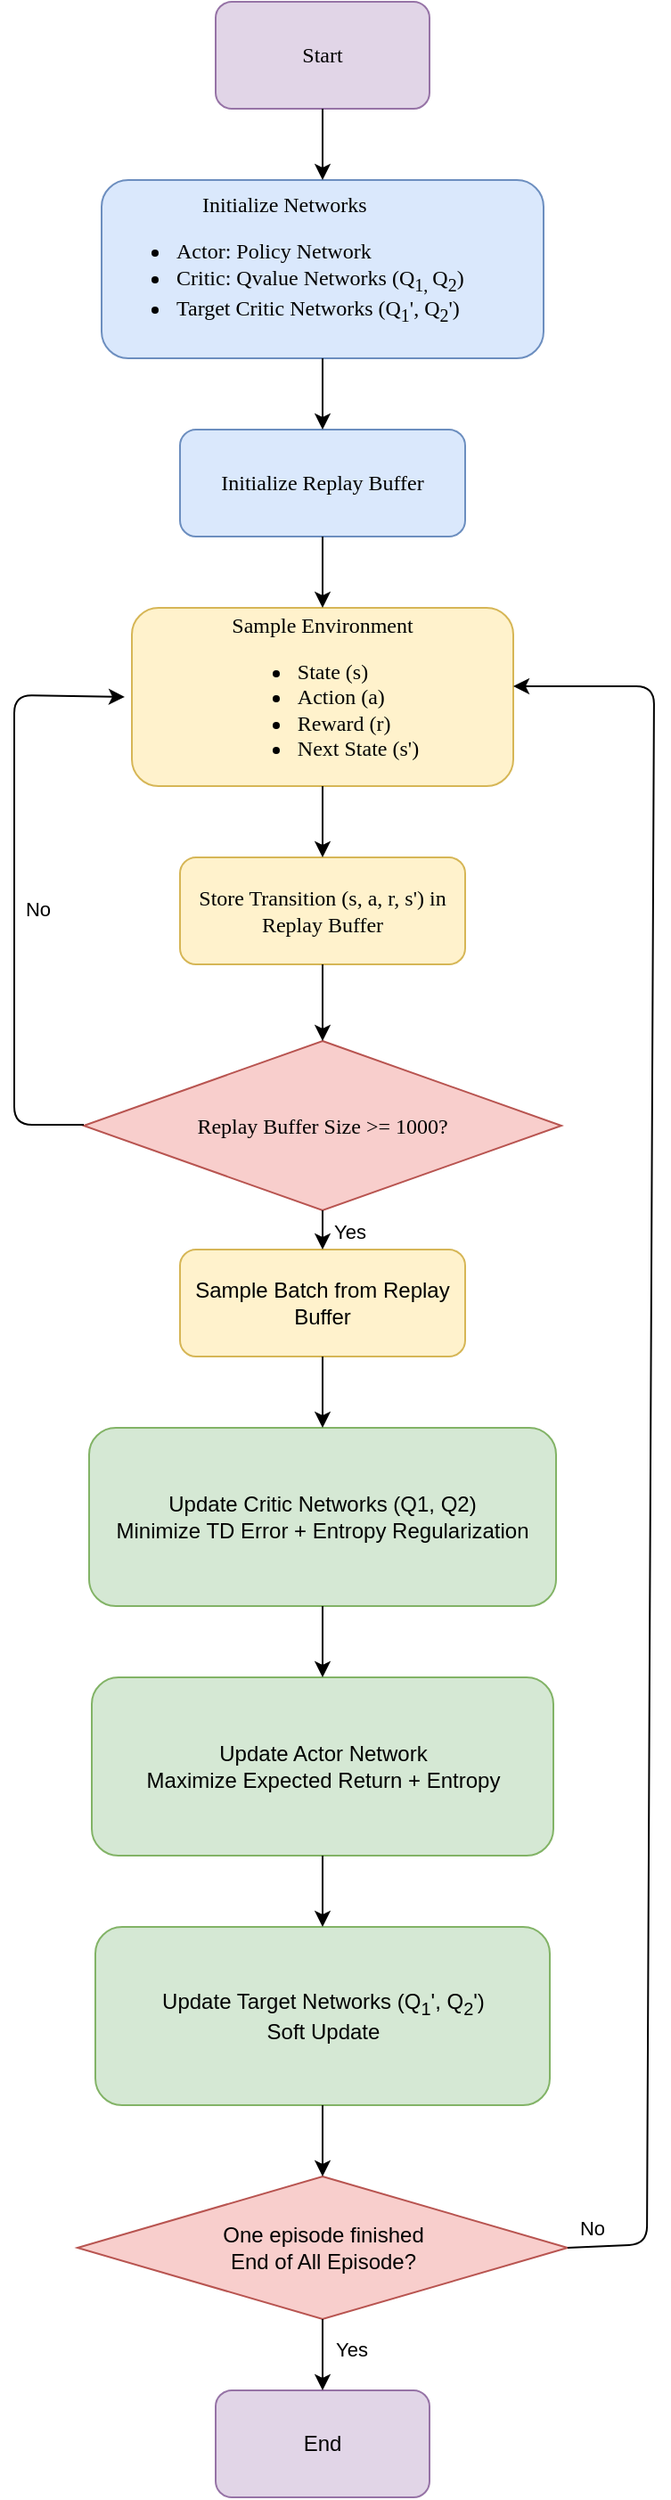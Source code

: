 <mxfile version="26.1.0">
  <diagram name="SAC Algorithm Flow" id="hXogvZRMCdvp2inXhf2s">
    <mxGraphModel dx="1397" dy="718" grid="0" gridSize="10" guides="1" tooltips="1" connect="1" arrows="1" fold="1" page="0" pageScale="1" pageWidth="850" pageHeight="1100" math="0" shadow="0">
      <root>
        <mxCell id="0" />
        <mxCell id="1" parent="0" />
        <mxCell id="s1W09lgM36HoI-1Xh8d9-39" value="Start" style="rounded=1;whiteSpace=wrap;html=1;fillColor=#e1d5e7;strokeColor=#9673a6;fontFamily=Poppins;fontSource=https%3A%2F%2Ffonts.googleapis.com%2Fcss%3Ffamily%3DPoppins;" parent="1" vertex="1">
          <mxGeometry x="160" y="40" width="120" height="60" as="geometry" />
        </mxCell>
        <mxCell id="s1W09lgM36HoI-1Xh8d9-40" value="&lt;div style=&quot;text-align: center;&quot;&gt;&lt;span style=&quot;background-color: transparent; color: light-dark(rgb(0, 0, 0), rgb(255, 255, 255));&quot;&gt;Initialize Networks&lt;/span&gt;&lt;/div&gt;&lt;div&gt;&lt;ul&gt;&lt;li&gt;&lt;span style=&quot;background-color: transparent; color: light-dark(rgb(0, 0, 0), rgb(255, 255, 255));&quot;&gt;Actor: Policy Network&lt;/span&gt;&lt;/li&gt;&lt;li style=&quot;&quot;&gt;&lt;span style=&quot;background-color: transparent; color: light-dark(rgb(0, 0, 0), rgb(255, 255, 255));&quot;&gt;Critic: Qvalue Networks (Q&lt;sub&gt;1,&amp;nbsp;&lt;/sub&gt;Q&lt;sub&gt;2&lt;/sub&gt;)&lt;/span&gt;&lt;/li&gt;&lt;li&gt;Target Critic Networks (Q&lt;sub&gt;1&lt;/sub&gt;&#39;, Q&lt;sub&gt;2&lt;/sub&gt;&#39;)&lt;/li&gt;&lt;/ul&gt;&lt;/div&gt;" style="rounded=1;whiteSpace=wrap;html=1;fillColor=#dae8fc;strokeColor=#6c8ebf;fontFamily=Poppins;fontSource=https%3A%2F%2Ffonts.googleapis.com%2Fcss%3Ffamily%3DPoppins;align=left;" parent="1" vertex="1">
          <mxGeometry x="96" y="140" width="248" height="100" as="geometry" />
        </mxCell>
        <mxCell id="s1W09lgM36HoI-1Xh8d9-41" value="Initialize Replay Buffer" style="rounded=1;whiteSpace=wrap;html=1;fillColor=#dae8fc;strokeColor=#6c8ebf;fontFamily=Poppins;fontSource=https%3A%2F%2Ffonts.googleapis.com%2Fcss%3Ffamily%3DPoppins;" parent="1" vertex="1">
          <mxGeometry x="140" y="280" width="160" height="60" as="geometry" />
        </mxCell>
        <mxCell id="s1W09lgM36HoI-1Xh8d9-42" value="Sample Environment&lt;br&gt;&lt;ul&gt;&lt;li style=&quot;text-align: left;&quot;&gt;State (s)&lt;/li&gt;&lt;li style=&quot;text-align: left;&quot;&gt;Action (a)&lt;/li&gt;&lt;li style=&quot;text-align: left;&quot;&gt;Reward (r)&lt;/li&gt;&lt;li style=&quot;text-align: left;&quot;&gt;Next State (s&#39;)&lt;/li&gt;&lt;/ul&gt;" style="rounded=1;whiteSpace=wrap;html=1;fillColor=#fff2cc;strokeColor=#d6b656;fontFamily=Poppins;fontSource=https%3A%2F%2Ffonts.googleapis.com%2Fcss%3Ffamily%3DPoppins;" parent="1" vertex="1">
          <mxGeometry x="113" y="380" width="214" height="100" as="geometry" />
        </mxCell>
        <mxCell id="s1W09lgM36HoI-1Xh8d9-43" value="Store Transition (s, a, r, s&#39;) in Replay Buffer" style="rounded=1;whiteSpace=wrap;html=1;fillColor=#fff2cc;strokeColor=#d6b656;fontFamily=Poppins;fontSource=https%3A%2F%2Ffonts.googleapis.com%2Fcss%3Ffamily%3DPoppins;" parent="1" vertex="1">
          <mxGeometry x="140" y="520" width="160" height="60" as="geometry" />
        </mxCell>
        <mxCell id="s1W09lgM36HoI-1Xh8d9-44" value="Replay Buffer Size &amp;gt;= 1000?" style="rhombus;whiteSpace=wrap;html=1;fillColor=#f8cecc;strokeColor=#b85450;fontFamily=Poppins;fontSource=https%3A%2F%2Ffonts.googleapis.com%2Fcss%3Ffamily%3DPoppins;" parent="1" vertex="1">
          <mxGeometry x="86" y="623" width="268" height="95" as="geometry" />
        </mxCell>
        <mxCell id="s1W09lgM36HoI-1Xh8d9-45" value="Yes" style="edgeLabel;html=1;align=center;verticalAlign=middle;resizable=0;points=[];" parent="s1W09lgM36HoI-1Xh8d9-44" vertex="1" connectable="0">
          <mxGeometry x="-0.5" y="1" relative="1" as="geometry">
            <mxPoint x="283" y="12" as="offset" />
          </mxGeometry>
        </mxCell>
        <mxCell id="s1W09lgM36HoI-1Xh8d9-46" value="No" style="edgeLabel;html=1;align=center;verticalAlign=middle;resizable=0;points=[];" parent="s1W09lgM36HoI-1Xh8d9-44" vertex="1" connectable="0">
          <mxGeometry x="0.5" y="-1" relative="1" as="geometry">
            <mxPoint x="-160" y="21" as="offset" />
          </mxGeometry>
        </mxCell>
        <mxCell id="s1W09lgM36HoI-1Xh8d9-47" value="Sample Batch from Replay Buffer" style="rounded=1;whiteSpace=wrap;html=1;fillColor=#fff2cc;strokeColor=#d6b656;" parent="1" vertex="1">
          <mxGeometry x="140" y="740" width="160" height="60" as="geometry" />
        </mxCell>
        <mxCell id="s1W09lgM36HoI-1Xh8d9-48" value="Update Critic Networks (Q1, Q2)&lt;br&gt;Minimize TD Error + Entropy Regularization" style="rounded=1;whiteSpace=wrap;html=1;fillColor=#d5e8d4;strokeColor=#82b366;" parent="1" vertex="1">
          <mxGeometry x="89" y="840" width="262" height="100" as="geometry" />
        </mxCell>
        <mxCell id="s1W09lgM36HoI-1Xh8d9-49" value="Update Actor Network&lt;br&gt;Maximize Expected Return + Entropy" style="rounded=1;whiteSpace=wrap;html=1;fillColor=#d5e8d4;strokeColor=#82b366;" parent="1" vertex="1">
          <mxGeometry x="90.5" y="980" width="259" height="100" as="geometry" />
        </mxCell>
        <mxCell id="s1W09lgM36HoI-1Xh8d9-50" value="Update Target Networks (Q&lt;sub&gt;1&lt;/sub&gt;&#39;, Q&lt;sub&gt;2&lt;/sub&gt;&#39;)&lt;br&gt;Soft Update" style="rounded=1;whiteSpace=wrap;html=1;fillColor=#d5e8d4;strokeColor=#82b366;" parent="1" vertex="1">
          <mxGeometry x="92.5" y="1120" width="255" height="100" as="geometry" />
        </mxCell>
        <mxCell id="s1W09lgM36HoI-1Xh8d9-51" value="&lt;div&gt;One episode finished&lt;/div&gt;End of All Episode?" style="rhombus;whiteSpace=wrap;html=1;fillColor=#f8cecc;strokeColor=#b85450;" parent="1" vertex="1">
          <mxGeometry x="82.5" y="1260" width="275" height="80" as="geometry" />
        </mxCell>
        <mxCell id="s1W09lgM36HoI-1Xh8d9-52" value="Yes" style="edgeLabel;html=1;align=center;verticalAlign=middle;resizable=0;points=[];" parent="s1W09lgM36HoI-1Xh8d9-51" vertex="1" connectable="0">
          <mxGeometry x="-0.5" y="1" relative="1" as="geometry">
            <mxPoint x="291" y="17" as="offset" />
          </mxGeometry>
        </mxCell>
        <mxCell id="s1W09lgM36HoI-1Xh8d9-53" value="No" style="edgeLabel;html=1;align=center;verticalAlign=middle;resizable=0;points=[];" parent="s1W09lgM36HoI-1Xh8d9-51" vertex="1" connectable="0">
          <mxGeometry x="0.5" y="-1" relative="1" as="geometry">
            <mxPoint x="151" y="109" as="offset" />
          </mxGeometry>
        </mxCell>
        <mxCell id="s1W09lgM36HoI-1Xh8d9-54" value="End" style="rounded=1;whiteSpace=wrap;html=1;fillColor=#e1d5e7;strokeColor=#9673a6;" parent="1" vertex="1">
          <mxGeometry x="160" y="1380" width="120" height="60" as="geometry" />
        </mxCell>
        <mxCell id="s1W09lgM36HoI-1Xh8d9-55" value="" style="endArrow=classic;html=1;" parent="1" source="s1W09lgM36HoI-1Xh8d9-39" target="s1W09lgM36HoI-1Xh8d9-40" edge="1">
          <mxGeometry width="50" height="50" relative="1" as="geometry">
            <mxPoint x="220" y="100" as="sourcePoint" />
            <mxPoint x="220" y="140" as="targetPoint" />
          </mxGeometry>
        </mxCell>
        <mxCell id="s1W09lgM36HoI-1Xh8d9-56" value="" style="endArrow=classic;html=1;" parent="1" source="s1W09lgM36HoI-1Xh8d9-40" target="s1W09lgM36HoI-1Xh8d9-41" edge="1">
          <mxGeometry width="50" height="50" relative="1" as="geometry">
            <mxPoint x="220" y="240" as="sourcePoint" />
            <mxPoint x="220" y="280" as="targetPoint" />
          </mxGeometry>
        </mxCell>
        <mxCell id="s1W09lgM36HoI-1Xh8d9-57" value="" style="endArrow=classic;html=1;" parent="1" source="s1W09lgM36HoI-1Xh8d9-41" target="s1W09lgM36HoI-1Xh8d9-42" edge="1">
          <mxGeometry width="50" height="50" relative="1" as="geometry">
            <mxPoint x="220" y="340" as="sourcePoint" />
            <mxPoint x="220" y="380" as="targetPoint" />
          </mxGeometry>
        </mxCell>
        <mxCell id="s1W09lgM36HoI-1Xh8d9-58" value="" style="endArrow=classic;html=1;" parent="1" source="s1W09lgM36HoI-1Xh8d9-42" target="s1W09lgM36HoI-1Xh8d9-43" edge="1">
          <mxGeometry width="50" height="50" relative="1" as="geometry">
            <mxPoint x="220" y="480" as="sourcePoint" />
            <mxPoint x="220" y="520" as="targetPoint" />
          </mxGeometry>
        </mxCell>
        <mxCell id="s1W09lgM36HoI-1Xh8d9-59" value="" style="endArrow=classic;html=1;" parent="1" source="s1W09lgM36HoI-1Xh8d9-43" target="s1W09lgM36HoI-1Xh8d9-44" edge="1">
          <mxGeometry width="50" height="50" relative="1" as="geometry">
            <mxPoint x="220" y="580" as="sourcePoint" />
            <mxPoint x="220" y="620" as="targetPoint" />
          </mxGeometry>
        </mxCell>
        <mxCell id="s1W09lgM36HoI-1Xh8d9-60" value="" style="endArrow=classic;html=1;" parent="1" source="s1W09lgM36HoI-1Xh8d9-44" target="s1W09lgM36HoI-1Xh8d9-47" edge="1">
          <mxGeometry width="50" height="50" relative="1" as="geometry">
            <mxPoint x="220" y="700" as="sourcePoint" />
            <mxPoint x="220" y="740" as="targetPoint" />
          </mxGeometry>
        </mxCell>
        <mxCell id="s1W09lgM36HoI-1Xh8d9-61" value="" style="endArrow=classic;html=1;exitX=0;exitY=0.5;exitDx=0;exitDy=0;" parent="1" edge="1">
          <mxGeometry width="50" height="50" relative="1" as="geometry">
            <mxPoint x="86.0" y="670" as="sourcePoint" />
            <mxPoint x="109" y="430" as="targetPoint" />
            <Array as="points">
              <mxPoint x="47" y="670" />
              <mxPoint x="47" y="429" />
            </Array>
          </mxGeometry>
        </mxCell>
        <mxCell id="s1W09lgM36HoI-1Xh8d9-62" value="" style="endArrow=classic;html=1;" parent="1" source="s1W09lgM36HoI-1Xh8d9-47" target="s1W09lgM36HoI-1Xh8d9-48" edge="1">
          <mxGeometry width="50" height="50" relative="1" as="geometry">
            <mxPoint x="220" y="800" as="sourcePoint" />
            <mxPoint x="220" y="840" as="targetPoint" />
          </mxGeometry>
        </mxCell>
        <mxCell id="s1W09lgM36HoI-1Xh8d9-63" value="" style="endArrow=classic;html=1;" parent="1" source="s1W09lgM36HoI-1Xh8d9-48" target="s1W09lgM36HoI-1Xh8d9-49" edge="1">
          <mxGeometry width="50" height="50" relative="1" as="geometry">
            <mxPoint x="220" y="940" as="sourcePoint" />
            <mxPoint x="220" y="980" as="targetPoint" />
          </mxGeometry>
        </mxCell>
        <mxCell id="s1W09lgM36HoI-1Xh8d9-64" value="" style="endArrow=classic;html=1;" parent="1" source="s1W09lgM36HoI-1Xh8d9-49" target="s1W09lgM36HoI-1Xh8d9-50" edge="1">
          <mxGeometry width="50" height="50" relative="1" as="geometry">
            <mxPoint x="220" y="1080" as="sourcePoint" />
            <mxPoint x="220" y="1120" as="targetPoint" />
          </mxGeometry>
        </mxCell>
        <mxCell id="s1W09lgM36HoI-1Xh8d9-65" value="" style="endArrow=classic;html=1;" parent="1" source="s1W09lgM36HoI-1Xh8d9-50" target="s1W09lgM36HoI-1Xh8d9-51" edge="1">
          <mxGeometry width="50" height="50" relative="1" as="geometry">
            <mxPoint x="220" y="1220" as="sourcePoint" />
            <mxPoint x="220" y="1260" as="targetPoint" />
          </mxGeometry>
        </mxCell>
        <mxCell id="s1W09lgM36HoI-1Xh8d9-66" value="" style="endArrow=classic;html=1;" parent="1" source="s1W09lgM36HoI-1Xh8d9-51" target="s1W09lgM36HoI-1Xh8d9-54" edge="1">
          <mxGeometry width="50" height="50" relative="1" as="geometry">
            <mxPoint x="220" y="1340" as="sourcePoint" />
            <mxPoint x="220" y="1380" as="targetPoint" />
          </mxGeometry>
        </mxCell>
        <mxCell id="s1W09lgM36HoI-1Xh8d9-67" value="" style="endArrow=classic;html=1;exitX=1;exitY=0.5;exitDx=0;exitDy=0;" parent="1" source="s1W09lgM36HoI-1Xh8d9-51" edge="1">
          <mxGeometry width="50" height="50" relative="1" as="geometry">
            <mxPoint x="398.64" y="1260.15" as="sourcePoint" />
            <mxPoint x="327" y="424" as="targetPoint" />
            <Array as="points">
              <mxPoint x="402" y="1298" />
              <mxPoint x="406" y="424" />
            </Array>
          </mxGeometry>
        </mxCell>
      </root>
    </mxGraphModel>
  </diagram>
</mxfile>
